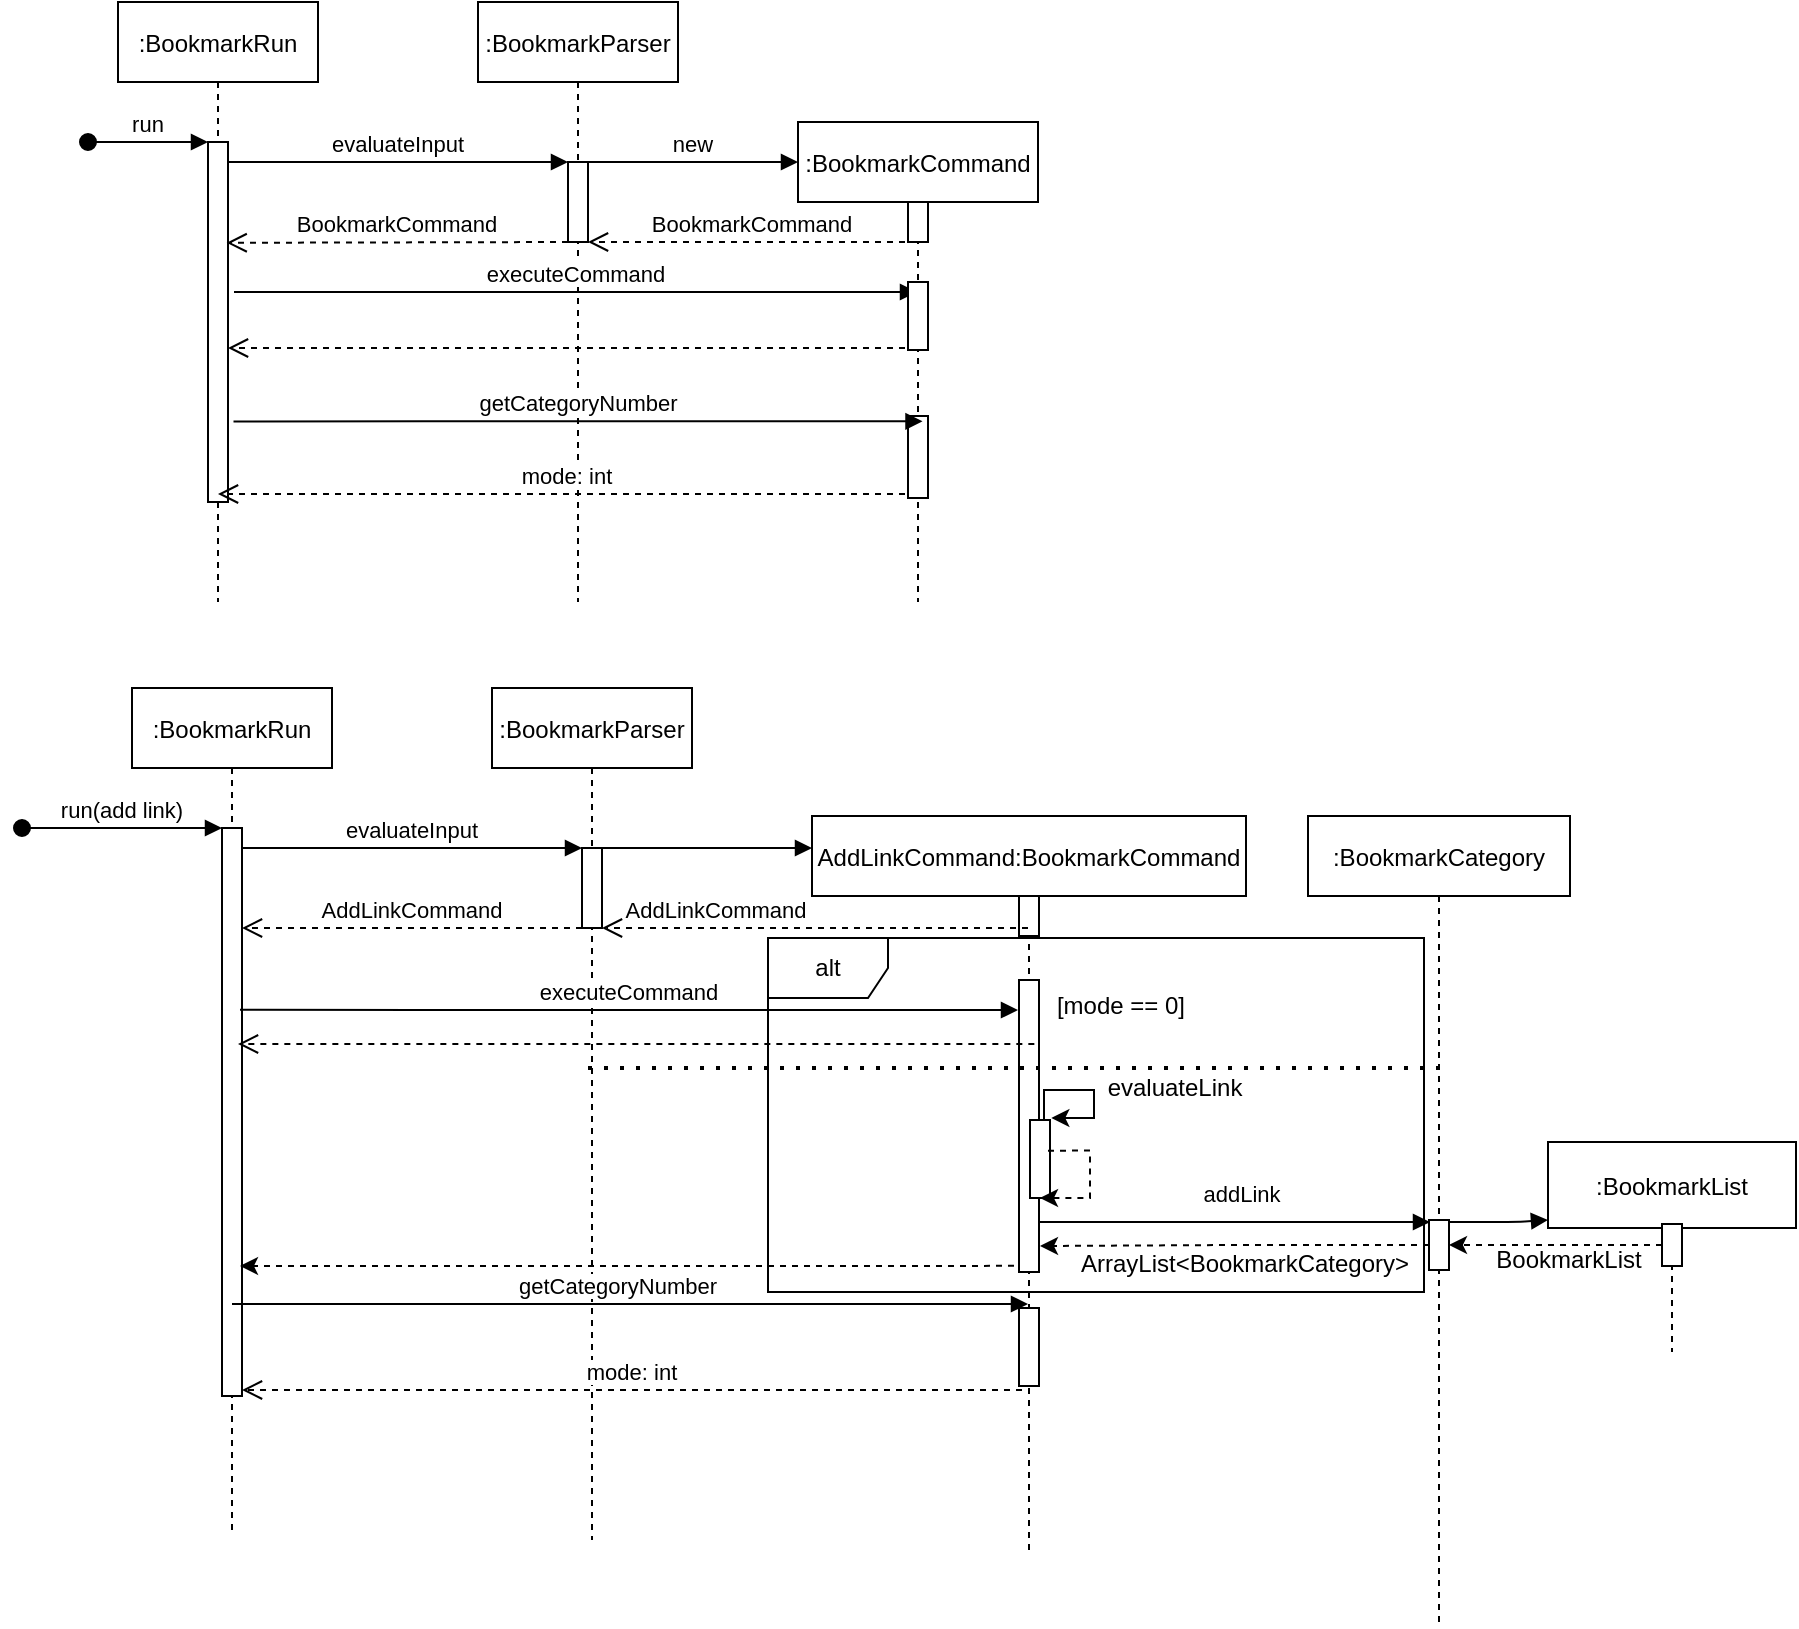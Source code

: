 <mxfile version="13.8.5" type="github">
  <diagram id="kgpKYQtTHZ0yAKxKKP6v" name="Page-1">
    <mxGraphModel dx="946" dy="613" grid="0" gridSize="10" guides="1" tooltips="1" connect="1" arrows="1" fold="1" page="1" pageScale="1" pageWidth="850" pageHeight="1100" math="0" shadow="0">
      <root>
        <mxCell id="0" />
        <mxCell id="1" parent="0" />
        <mxCell id="3nuBFxr9cyL0pnOWT2aG-1" value=":BookmarkRun" style="shape=umlLifeline;perimeter=lifelinePerimeter;container=1;collapsible=0;recursiveResize=0;rounded=0;shadow=0;strokeWidth=1;" parent="1" vertex="1">
          <mxGeometry x="120" y="80" width="100" height="300" as="geometry" />
        </mxCell>
        <mxCell id="3nuBFxr9cyL0pnOWT2aG-2" value="" style="points=[];perimeter=orthogonalPerimeter;rounded=0;shadow=0;strokeWidth=1;" parent="3nuBFxr9cyL0pnOWT2aG-1" vertex="1">
          <mxGeometry x="45" y="70" width="10" height="180" as="geometry" />
        </mxCell>
        <mxCell id="3nuBFxr9cyL0pnOWT2aG-3" value="run" style="verticalAlign=bottom;startArrow=oval;endArrow=block;startSize=8;shadow=0;strokeWidth=1;" parent="3nuBFxr9cyL0pnOWT2aG-1" target="3nuBFxr9cyL0pnOWT2aG-2" edge="1">
          <mxGeometry relative="1" as="geometry">
            <mxPoint x="-15" y="70" as="sourcePoint" />
          </mxGeometry>
        </mxCell>
        <mxCell id="3nuBFxr9cyL0pnOWT2aG-5" value=":BookmarkParser" style="shape=umlLifeline;perimeter=lifelinePerimeter;container=1;collapsible=0;recursiveResize=0;rounded=0;shadow=0;strokeWidth=1;" parent="1" vertex="1">
          <mxGeometry x="300" y="80" width="100" height="300" as="geometry" />
        </mxCell>
        <mxCell id="3nuBFxr9cyL0pnOWT2aG-6" value="" style="points=[];perimeter=orthogonalPerimeter;rounded=0;shadow=0;strokeWidth=1;" parent="3nuBFxr9cyL0pnOWT2aG-5" vertex="1">
          <mxGeometry x="45" y="80" width="10" height="40" as="geometry" />
        </mxCell>
        <mxCell id="3nuBFxr9cyL0pnOWT2aG-7" value="" style="verticalAlign=bottom;endArrow=open;dashed=1;endSize=8;shadow=0;strokeWidth=1;" parent="1" source="B2R43GQGmDqM2nL9ELwO-3" target="3nuBFxr9cyL0pnOWT2aG-2" edge="1">
          <mxGeometry x="0.1" y="-67" relative="1" as="geometry">
            <mxPoint x="275" y="236" as="targetPoint" />
            <mxPoint x="343" y="290" as="sourcePoint" />
            <Array as="points">
              <mxPoint x="430" y="253" />
              <mxPoint x="330" y="253" />
              <mxPoint x="280" y="253" />
            </Array>
            <mxPoint x="60" y="37" as="offset" />
          </mxGeometry>
        </mxCell>
        <mxCell id="3nuBFxr9cyL0pnOWT2aG-8" value="evaluateInput" style="verticalAlign=bottom;endArrow=block;entryX=0;entryY=0;shadow=0;strokeWidth=1;" parent="1" source="3nuBFxr9cyL0pnOWT2aG-2" target="3nuBFxr9cyL0pnOWT2aG-6" edge="1">
          <mxGeometry relative="1" as="geometry">
            <mxPoint x="275" y="160" as="sourcePoint" />
          </mxGeometry>
        </mxCell>
        <mxCell id="3nuBFxr9cyL0pnOWT2aG-10" value="mode: int" style="verticalAlign=bottom;endArrow=open;dashed=1;endSize=8;shadow=0;strokeWidth=1;" parent="1" source="B2R43GQGmDqM2nL9ELwO-3" target="3nuBFxr9cyL0pnOWT2aG-1" edge="1">
          <mxGeometry relative="1" as="geometry">
            <mxPoint x="240" y="257" as="targetPoint" />
            <Array as="points">
              <mxPoint x="330" y="326" />
              <mxPoint x="300" y="326" />
            </Array>
          </mxGeometry>
        </mxCell>
        <mxCell id="B2R43GQGmDqM2nL9ELwO-1" value="executeCommand" style="verticalAlign=bottom;endArrow=block;shadow=0;strokeWidth=1;" parent="1" target="B2R43GQGmDqM2nL9ELwO-3" edge="1">
          <mxGeometry relative="1" as="geometry">
            <mxPoint x="178" y="225" as="sourcePoint" />
            <mxPoint x="310" y="220" as="targetPoint" />
            <Array as="points">
              <mxPoint x="280" y="225" />
              <mxPoint x="300" y="225" />
            </Array>
          </mxGeometry>
        </mxCell>
        <mxCell id="B2R43GQGmDqM2nL9ELwO-3" value=":BookmarkCommand" style="shape=umlLifeline;perimeter=lifelinePerimeter;container=1;collapsible=0;recursiveResize=0;rounded=0;shadow=0;strokeWidth=1;" parent="1" vertex="1">
          <mxGeometry x="460" y="140" width="120" height="240" as="geometry" />
        </mxCell>
        <mxCell id="B2R43GQGmDqM2nL9ELwO-6" value="" style="points=[];perimeter=orthogonalPerimeter;rounded=0;shadow=0;strokeWidth=1;" parent="B2R43GQGmDqM2nL9ELwO-3" vertex="1">
          <mxGeometry x="55" y="40" width="10" height="20" as="geometry" />
        </mxCell>
        <mxCell id="B2R43GQGmDqM2nL9ELwO-10" value="" style="points=[];perimeter=orthogonalPerimeter;rounded=0;shadow=0;strokeWidth=1;" parent="B2R43GQGmDqM2nL9ELwO-3" vertex="1">
          <mxGeometry x="55" y="80" width="10" height="34" as="geometry" />
        </mxCell>
        <mxCell id="B2R43GQGmDqM2nL9ELwO-93" value="" style="points=[];perimeter=orthogonalPerimeter;rounded=0;shadow=0;strokeWidth=1;" parent="B2R43GQGmDqM2nL9ELwO-3" vertex="1">
          <mxGeometry x="55" y="147" width="10" height="41" as="geometry" />
        </mxCell>
        <mxCell id="B2R43GQGmDqM2nL9ELwO-5" value="new" style="verticalAlign=bottom;endArrow=block;shadow=0;strokeWidth=1;" parent="1" edge="1">
          <mxGeometry relative="1" as="geometry">
            <mxPoint x="355" y="160.0" as="sourcePoint" />
            <mxPoint x="460" y="160" as="targetPoint" />
          </mxGeometry>
        </mxCell>
        <mxCell id="B2R43GQGmDqM2nL9ELwO-7" value="BookmarkCommand" style="verticalAlign=bottom;endArrow=open;dashed=1;endSize=8;shadow=0;strokeWidth=1;" parent="1" source="B2R43GQGmDqM2nL9ELwO-3" target="3nuBFxr9cyL0pnOWT2aG-6" edge="1">
          <mxGeometry relative="1" as="geometry">
            <mxPoint x="360" y="200" as="targetPoint" />
            <mxPoint x="510" y="200" as="sourcePoint" />
            <Array as="points">
              <mxPoint x="450" y="200" />
            </Array>
          </mxGeometry>
        </mxCell>
        <mxCell id="B2R43GQGmDqM2nL9ELwO-8" value="BookmarkCommand" style="verticalAlign=bottom;endArrow=open;dashed=1;endSize=8;exitX=0;exitY=0.95;shadow=0;strokeWidth=1;entryX=0.933;entryY=0.28;entryDx=0;entryDy=0;entryPerimeter=0;" parent="1" target="3nuBFxr9cyL0pnOWT2aG-2" edge="1">
          <mxGeometry relative="1" as="geometry">
            <mxPoint x="180" y="200.0" as="targetPoint" />
            <mxPoint x="345" y="200.0" as="sourcePoint" />
          </mxGeometry>
        </mxCell>
        <mxCell id="B2R43GQGmDqM2nL9ELwO-11" value="getCategoryNumber" style="verticalAlign=bottom;endArrow=block;shadow=0;strokeWidth=1;exitX=1;exitY=0.395;exitDx=0;exitDy=0;exitPerimeter=0;" parent="1" edge="1">
          <mxGeometry relative="1" as="geometry">
            <mxPoint x="177.75" y="289.72" as="sourcePoint" />
            <mxPoint x="522.25" y="289.67" as="targetPoint" />
            <Array as="points">
              <mxPoint x="282.75" y="289.67" />
              <mxPoint x="302.75" y="289.67" />
            </Array>
          </mxGeometry>
        </mxCell>
        <mxCell id="B2R43GQGmDqM2nL9ELwO-45" value=":BookmarkRun" style="shape=umlLifeline;perimeter=lifelinePerimeter;container=1;collapsible=0;recursiveResize=0;rounded=0;shadow=0;strokeWidth=1;" parent="1" vertex="1">
          <mxGeometry x="127" y="423" width="100" height="423" as="geometry" />
        </mxCell>
        <mxCell id="B2R43GQGmDqM2nL9ELwO-46" value="" style="points=[];perimeter=orthogonalPerimeter;rounded=0;shadow=0;strokeWidth=1;" parent="B2R43GQGmDqM2nL9ELwO-45" vertex="1">
          <mxGeometry x="45" y="70" width="10" height="284" as="geometry" />
        </mxCell>
        <mxCell id="B2R43GQGmDqM2nL9ELwO-47" value="run(add link)" style="verticalAlign=bottom;startArrow=oval;endArrow=block;startSize=8;shadow=0;strokeWidth=1;" parent="B2R43GQGmDqM2nL9ELwO-45" target="B2R43GQGmDqM2nL9ELwO-46" edge="1">
          <mxGeometry relative="1" as="geometry">
            <mxPoint x="-55" y="70" as="sourcePoint" />
          </mxGeometry>
        </mxCell>
        <mxCell id="B2R43GQGmDqM2nL9ELwO-48" value=":BookmarkParser" style="shape=umlLifeline;perimeter=lifelinePerimeter;container=1;collapsible=0;recursiveResize=0;rounded=0;shadow=0;strokeWidth=1;" parent="1" vertex="1">
          <mxGeometry x="307" y="423" width="100" height="426" as="geometry" />
        </mxCell>
        <mxCell id="B2R43GQGmDqM2nL9ELwO-49" value="" style="points=[];perimeter=orthogonalPerimeter;rounded=0;shadow=0;strokeWidth=1;" parent="B2R43GQGmDqM2nL9ELwO-48" vertex="1">
          <mxGeometry x="45" y="80" width="10" height="40" as="geometry" />
        </mxCell>
        <mxCell id="B2R43GQGmDqM2nL9ELwO-51" value="evaluateInput" style="verticalAlign=bottom;endArrow=block;entryX=0;entryY=0;shadow=0;strokeWidth=1;" parent="1" source="B2R43GQGmDqM2nL9ELwO-46" target="B2R43GQGmDqM2nL9ELwO-49" edge="1">
          <mxGeometry relative="1" as="geometry">
            <mxPoint x="282" y="503" as="sourcePoint" />
          </mxGeometry>
        </mxCell>
        <mxCell id="B2R43GQGmDqM2nL9ELwO-52" value="mode: int" style="verticalAlign=bottom;endArrow=open;dashed=1;endSize=8;shadow=0;strokeWidth=1;exitX=0.15;exitY=1.051;exitDx=0;exitDy=0;exitPerimeter=0;" parent="1" source="B2R43GQGmDqM2nL9ELwO-92" target="B2R43GQGmDqM2nL9ELwO-46" edge="1">
          <mxGeometry relative="1" as="geometry">
            <mxPoint x="177" y="757" as="targetPoint" />
            <Array as="points">
              <mxPoint x="422" y="774" />
              <mxPoint x="307" y="774" />
            </Array>
          </mxGeometry>
        </mxCell>
        <mxCell id="B2R43GQGmDqM2nL9ELwO-53" value="executeCommand" style="verticalAlign=bottom;endArrow=block;shadow=0;strokeWidth=1;exitX=0.9;exitY=0.32;exitDx=0;exitDy=0;exitPerimeter=0;" parent="1" edge="1" source="B2R43GQGmDqM2nL9ELwO-46">
          <mxGeometry relative="1" as="geometry">
            <mxPoint x="185" y="584" as="sourcePoint" />
            <mxPoint x="570" y="584" as="targetPoint" />
            <Array as="points">
              <mxPoint x="279" y="584" />
              <mxPoint x="402" y="584" />
            </Array>
          </mxGeometry>
        </mxCell>
        <mxCell id="B2R43GQGmDqM2nL9ELwO-54" value="AddLinkCommand:BookmarkCommand" style="shape=umlLifeline;perimeter=lifelinePerimeter;container=1;collapsible=0;recursiveResize=0;rounded=0;shadow=0;strokeWidth=1;" parent="1" vertex="1">
          <mxGeometry x="467" y="487" width="217" height="367" as="geometry" />
        </mxCell>
        <mxCell id="B2R43GQGmDqM2nL9ELwO-55" value="" style="points=[];perimeter=orthogonalPerimeter;rounded=0;shadow=0;strokeWidth=1;" parent="B2R43GQGmDqM2nL9ELwO-54" vertex="1">
          <mxGeometry x="103.5" y="40" width="10" height="20" as="geometry" />
        </mxCell>
        <mxCell id="B2R43GQGmDqM2nL9ELwO-56" value="" style="points=[];perimeter=orthogonalPerimeter;rounded=0;shadow=0;strokeWidth=1;" parent="B2R43GQGmDqM2nL9ELwO-54" vertex="1">
          <mxGeometry x="103.5" y="82" width="10" height="146" as="geometry" />
        </mxCell>
        <mxCell id="B2R43GQGmDqM2nL9ELwO-92" value="" style="points=[];perimeter=orthogonalPerimeter;rounded=0;shadow=0;strokeWidth=1;" parent="B2R43GQGmDqM2nL9ELwO-54" vertex="1">
          <mxGeometry x="103.5" y="246" width="10" height="39" as="geometry" />
        </mxCell>
        <mxCell id="B2R43GQGmDqM2nL9ELwO-57" value="" style="verticalAlign=bottom;endArrow=block;shadow=0;strokeWidth=1;" parent="1" edge="1">
          <mxGeometry relative="1" as="geometry">
            <mxPoint x="362" y="503.0" as="sourcePoint" />
            <mxPoint x="467" y="503" as="targetPoint" />
          </mxGeometry>
        </mxCell>
        <mxCell id="B2R43GQGmDqM2nL9ELwO-58" value="AddLinkCommand" style="verticalAlign=bottom;endArrow=open;dashed=1;endSize=8;shadow=0;strokeWidth=1;" parent="1" edge="1">
          <mxGeometry x="0.465" relative="1" as="geometry">
            <mxPoint x="362" y="543" as="targetPoint" />
            <mxPoint x="575.0" y="543" as="sourcePoint" />
            <Array as="points">
              <mxPoint x="457" y="543" />
            </Array>
            <mxPoint as="offset" />
          </mxGeometry>
        </mxCell>
        <mxCell id="B2R43GQGmDqM2nL9ELwO-59" value="AddLinkCommand" style="verticalAlign=bottom;endArrow=open;dashed=1;endSize=8;exitX=0;exitY=0.95;shadow=0;strokeWidth=1;" parent="1" target="B2R43GQGmDqM2nL9ELwO-46" edge="1">
          <mxGeometry relative="1" as="geometry">
            <mxPoint x="187" y="543.0" as="targetPoint" />
            <mxPoint x="352" y="543.0" as="sourcePoint" />
          </mxGeometry>
        </mxCell>
        <mxCell id="B2R43GQGmDqM2nL9ELwO-60" value="getCategoryNumber" style="verticalAlign=bottom;endArrow=block;shadow=0;strokeWidth=1;" parent="1" source="B2R43GQGmDqM2nL9ELwO-45" target="B2R43GQGmDqM2nL9ELwO-54" edge="1">
          <mxGeometry x="-0.03" relative="1" as="geometry">
            <mxPoint x="184.75" y="632.72" as="sourcePoint" />
            <mxPoint x="529.25" y="632.67" as="targetPoint" />
            <Array as="points">
              <mxPoint x="242" y="731" />
              <mxPoint x="365" y="731" />
              <mxPoint x="401" y="731" />
            </Array>
            <mxPoint as="offset" />
          </mxGeometry>
        </mxCell>
        <mxCell id="B2R43GQGmDqM2nL9ELwO-61" value=":BookmarkCategory" style="shape=umlLifeline;perimeter=lifelinePerimeter;container=1;collapsible=0;recursiveResize=0;rounded=0;shadow=0;strokeWidth=1;" parent="1" vertex="1">
          <mxGeometry x="715" y="487" width="131" height="405" as="geometry" />
        </mxCell>
        <mxCell id="B2R43GQGmDqM2nL9ELwO-63" value="" style="points=[];perimeter=orthogonalPerimeter;rounded=0;shadow=0;strokeWidth=1;" parent="B2R43GQGmDqM2nL9ELwO-61" vertex="1">
          <mxGeometry x="60.5" y="202" width="10" height="25" as="geometry" />
        </mxCell>
        <mxCell id="B2R43GQGmDqM2nL9ELwO-64" value="alt" style="shape=umlFrame;whiteSpace=wrap;html=1;" parent="1" vertex="1">
          <mxGeometry x="445" y="548" width="328" height="177" as="geometry" />
        </mxCell>
        <mxCell id="B2R43GQGmDqM2nL9ELwO-65" value="" style="verticalAlign=bottom;endArrow=open;dashed=1;endSize=8;shadow=0;strokeWidth=1;" parent="1" edge="1">
          <mxGeometry relative="1" as="geometry">
            <mxPoint x="180.003" y="601" as="targetPoint" />
            <Array as="points">
              <mxPoint x="340.17" y="601" />
              <mxPoint x="310.17" y="601" />
            </Array>
            <mxPoint x="578.17" y="601" as="sourcePoint" />
          </mxGeometry>
        </mxCell>
        <mxCell id="B2R43GQGmDqM2nL9ELwO-66" value="[mode == 0]" style="text;html=1;strokeColor=none;fillColor=none;align=center;verticalAlign=middle;whiteSpace=wrap;rounded=0;" parent="1" vertex="1">
          <mxGeometry x="587" y="572" width="69" height="20" as="geometry" />
        </mxCell>
        <mxCell id="B2R43GQGmDqM2nL9ELwO-67" value="" style="points=[];perimeter=orthogonalPerimeter;rounded=0;shadow=0;strokeWidth=1;" parent="1" vertex="1">
          <mxGeometry x="576" y="639" width="10" height="39" as="geometry" />
        </mxCell>
        <mxCell id="B2R43GQGmDqM2nL9ELwO-69" style="edgeStyle=orthogonalEdgeStyle;rounded=0;orthogonalLoop=1;jettySize=auto;html=1;entryX=1.067;entryY=-0.026;entryDx=0;entryDy=0;entryPerimeter=0;" parent="1" source="B2R43GQGmDqM2nL9ELwO-67" target="B2R43GQGmDqM2nL9ELwO-67" edge="1">
          <mxGeometry relative="1" as="geometry">
            <Array as="points">
              <mxPoint x="583" y="624" />
              <mxPoint x="608" y="624" />
              <mxPoint x="608" y="638" />
            </Array>
          </mxGeometry>
        </mxCell>
        <mxCell id="B2R43GQGmDqM2nL9ELwO-71" value="" style="endArrow=none;dashed=1;html=1;dashPattern=1 3;strokeWidth=2;" parent="1" target="B2R43GQGmDqM2nL9ELwO-61" edge="1">
          <mxGeometry width="50" height="50" relative="1" as="geometry">
            <mxPoint x="355" y="613" as="sourcePoint" />
            <mxPoint x="425" y="613" as="targetPoint" />
          </mxGeometry>
        </mxCell>
        <mxCell id="B2R43GQGmDqM2nL9ELwO-73" value="evaluateLink" style="text;html=1;align=center;verticalAlign=middle;resizable=0;points=[];autosize=1;" parent="1" vertex="1">
          <mxGeometry x="609" y="614" width="77" height="18" as="geometry" />
        </mxCell>
        <mxCell id="B2R43GQGmDqM2nL9ELwO-76" style="edgeStyle=orthogonalEdgeStyle;rounded=0;orthogonalLoop=1;jettySize=auto;html=1;exitX=0.9;exitY=0.393;exitDx=0;exitDy=0;exitPerimeter=0;dashed=1;" parent="1" source="B2R43GQGmDqM2nL9ELwO-67" edge="1">
          <mxGeometry relative="1" as="geometry">
            <mxPoint x="581" y="678" as="targetPoint" />
            <Array as="points">
              <mxPoint x="606" y="654" />
              <mxPoint x="606" y="678" />
            </Array>
          </mxGeometry>
        </mxCell>
        <mxCell id="B2R43GQGmDqM2nL9ELwO-77" value="addLink" style="verticalAlign=bottom;endArrow=block;shadow=0;strokeWidth=1;" parent="1" edge="1">
          <mxGeometry x="0.041" y="5" relative="1" as="geometry">
            <mxPoint x="580" y="690" as="sourcePoint" />
            <mxPoint x="776" y="690" as="targetPoint" />
            <Array as="points">
              <mxPoint x="682" y="690" />
              <mxPoint x="702" y="690" />
            </Array>
            <mxPoint as="offset" />
          </mxGeometry>
        </mxCell>
        <mxCell id="B2R43GQGmDqM2nL9ELwO-78" value=":BookmarkList" style="shape=umlLifeline;perimeter=lifelinePerimeter;container=1;collapsible=0;recursiveResize=0;rounded=0;shadow=0;strokeWidth=1;size=43;" parent="1" vertex="1">
          <mxGeometry x="835" y="650" width="124" height="105" as="geometry" />
        </mxCell>
        <mxCell id="B2R43GQGmDqM2nL9ELwO-79" value="" style="points=[];perimeter=orthogonalPerimeter;rounded=0;shadow=0;strokeWidth=1;" parent="B2R43GQGmDqM2nL9ELwO-78" vertex="1">
          <mxGeometry x="57" y="41" width="10" height="21" as="geometry" />
        </mxCell>
        <mxCell id="4Hyl6lSfYa6bQXHFlkTz-3" value="" style="verticalAlign=bottom;endArrow=block;shadow=0;strokeWidth=1;entryX=0;entryY=0.371;entryDx=0;entryDy=0;entryPerimeter=0;" edge="1" parent="B2R43GQGmDqM2nL9ELwO-78" target="B2R43GQGmDqM2nL9ELwO-78">
          <mxGeometry x="0.041" y="5" relative="1" as="geometry">
            <mxPoint x="-49.5" y="40" as="sourcePoint" />
            <mxPoint x="-3" y="40" as="targetPoint" />
            <Array as="points">
              <mxPoint x="-15" y="40" />
            </Array>
            <mxPoint as="offset" />
          </mxGeometry>
        </mxCell>
        <mxCell id="B2R43GQGmDqM2nL9ELwO-83" style="edgeStyle=orthogonalEdgeStyle;rounded=0;orthogonalLoop=1;jettySize=auto;html=1;dashed=1;" parent="1" source="B2R43GQGmDqM2nL9ELwO-79" target="B2R43GQGmDqM2nL9ELwO-63" edge="1">
          <mxGeometry relative="1" as="geometry" />
        </mxCell>
        <mxCell id="B2R43GQGmDqM2nL9ELwO-85" value="BookmarkList" style="text;html=1;align=center;verticalAlign=middle;resizable=0;points=[];autosize=1;" parent="1" vertex="1">
          <mxGeometry x="803" y="700" width="83" height="18" as="geometry" />
        </mxCell>
        <mxCell id="B2R43GQGmDqM2nL9ELwO-88" style="edgeStyle=orthogonalEdgeStyle;rounded=0;orthogonalLoop=1;jettySize=auto;html=1;dashed=1;entryX=1.05;entryY=0.911;entryDx=0;entryDy=0;entryPerimeter=0;" parent="1" source="B2R43GQGmDqM2nL9ELwO-63" target="B2R43GQGmDqM2nL9ELwO-56" edge="1">
          <mxGeometry relative="1" as="geometry" />
        </mxCell>
        <mxCell id="B2R43GQGmDqM2nL9ELwO-89" value="ArrayList&amp;lt;BookmarkCategory&amp;gt;" style="text;html=1;align=center;verticalAlign=middle;resizable=0;points=[];autosize=1;" parent="1" vertex="1">
          <mxGeometry x="596" y="702" width="174" height="18" as="geometry" />
        </mxCell>
        <mxCell id="B2R43GQGmDqM2nL9ELwO-90" style="edgeStyle=orthogonalEdgeStyle;rounded=0;orthogonalLoop=1;jettySize=auto;html=1;dashed=1;exitX=-0.25;exitY=0.979;exitDx=0;exitDy=0;exitPerimeter=0;" parent="1" source="B2R43GQGmDqM2nL9ELwO-56" edge="1">
          <mxGeometry relative="1" as="geometry">
            <mxPoint x="466" y="700" as="sourcePoint" />
            <mxPoint x="181" y="712" as="targetPoint" />
            <Array as="points">
              <mxPoint x="181" y="712" />
            </Array>
          </mxGeometry>
        </mxCell>
      </root>
    </mxGraphModel>
  </diagram>
</mxfile>
